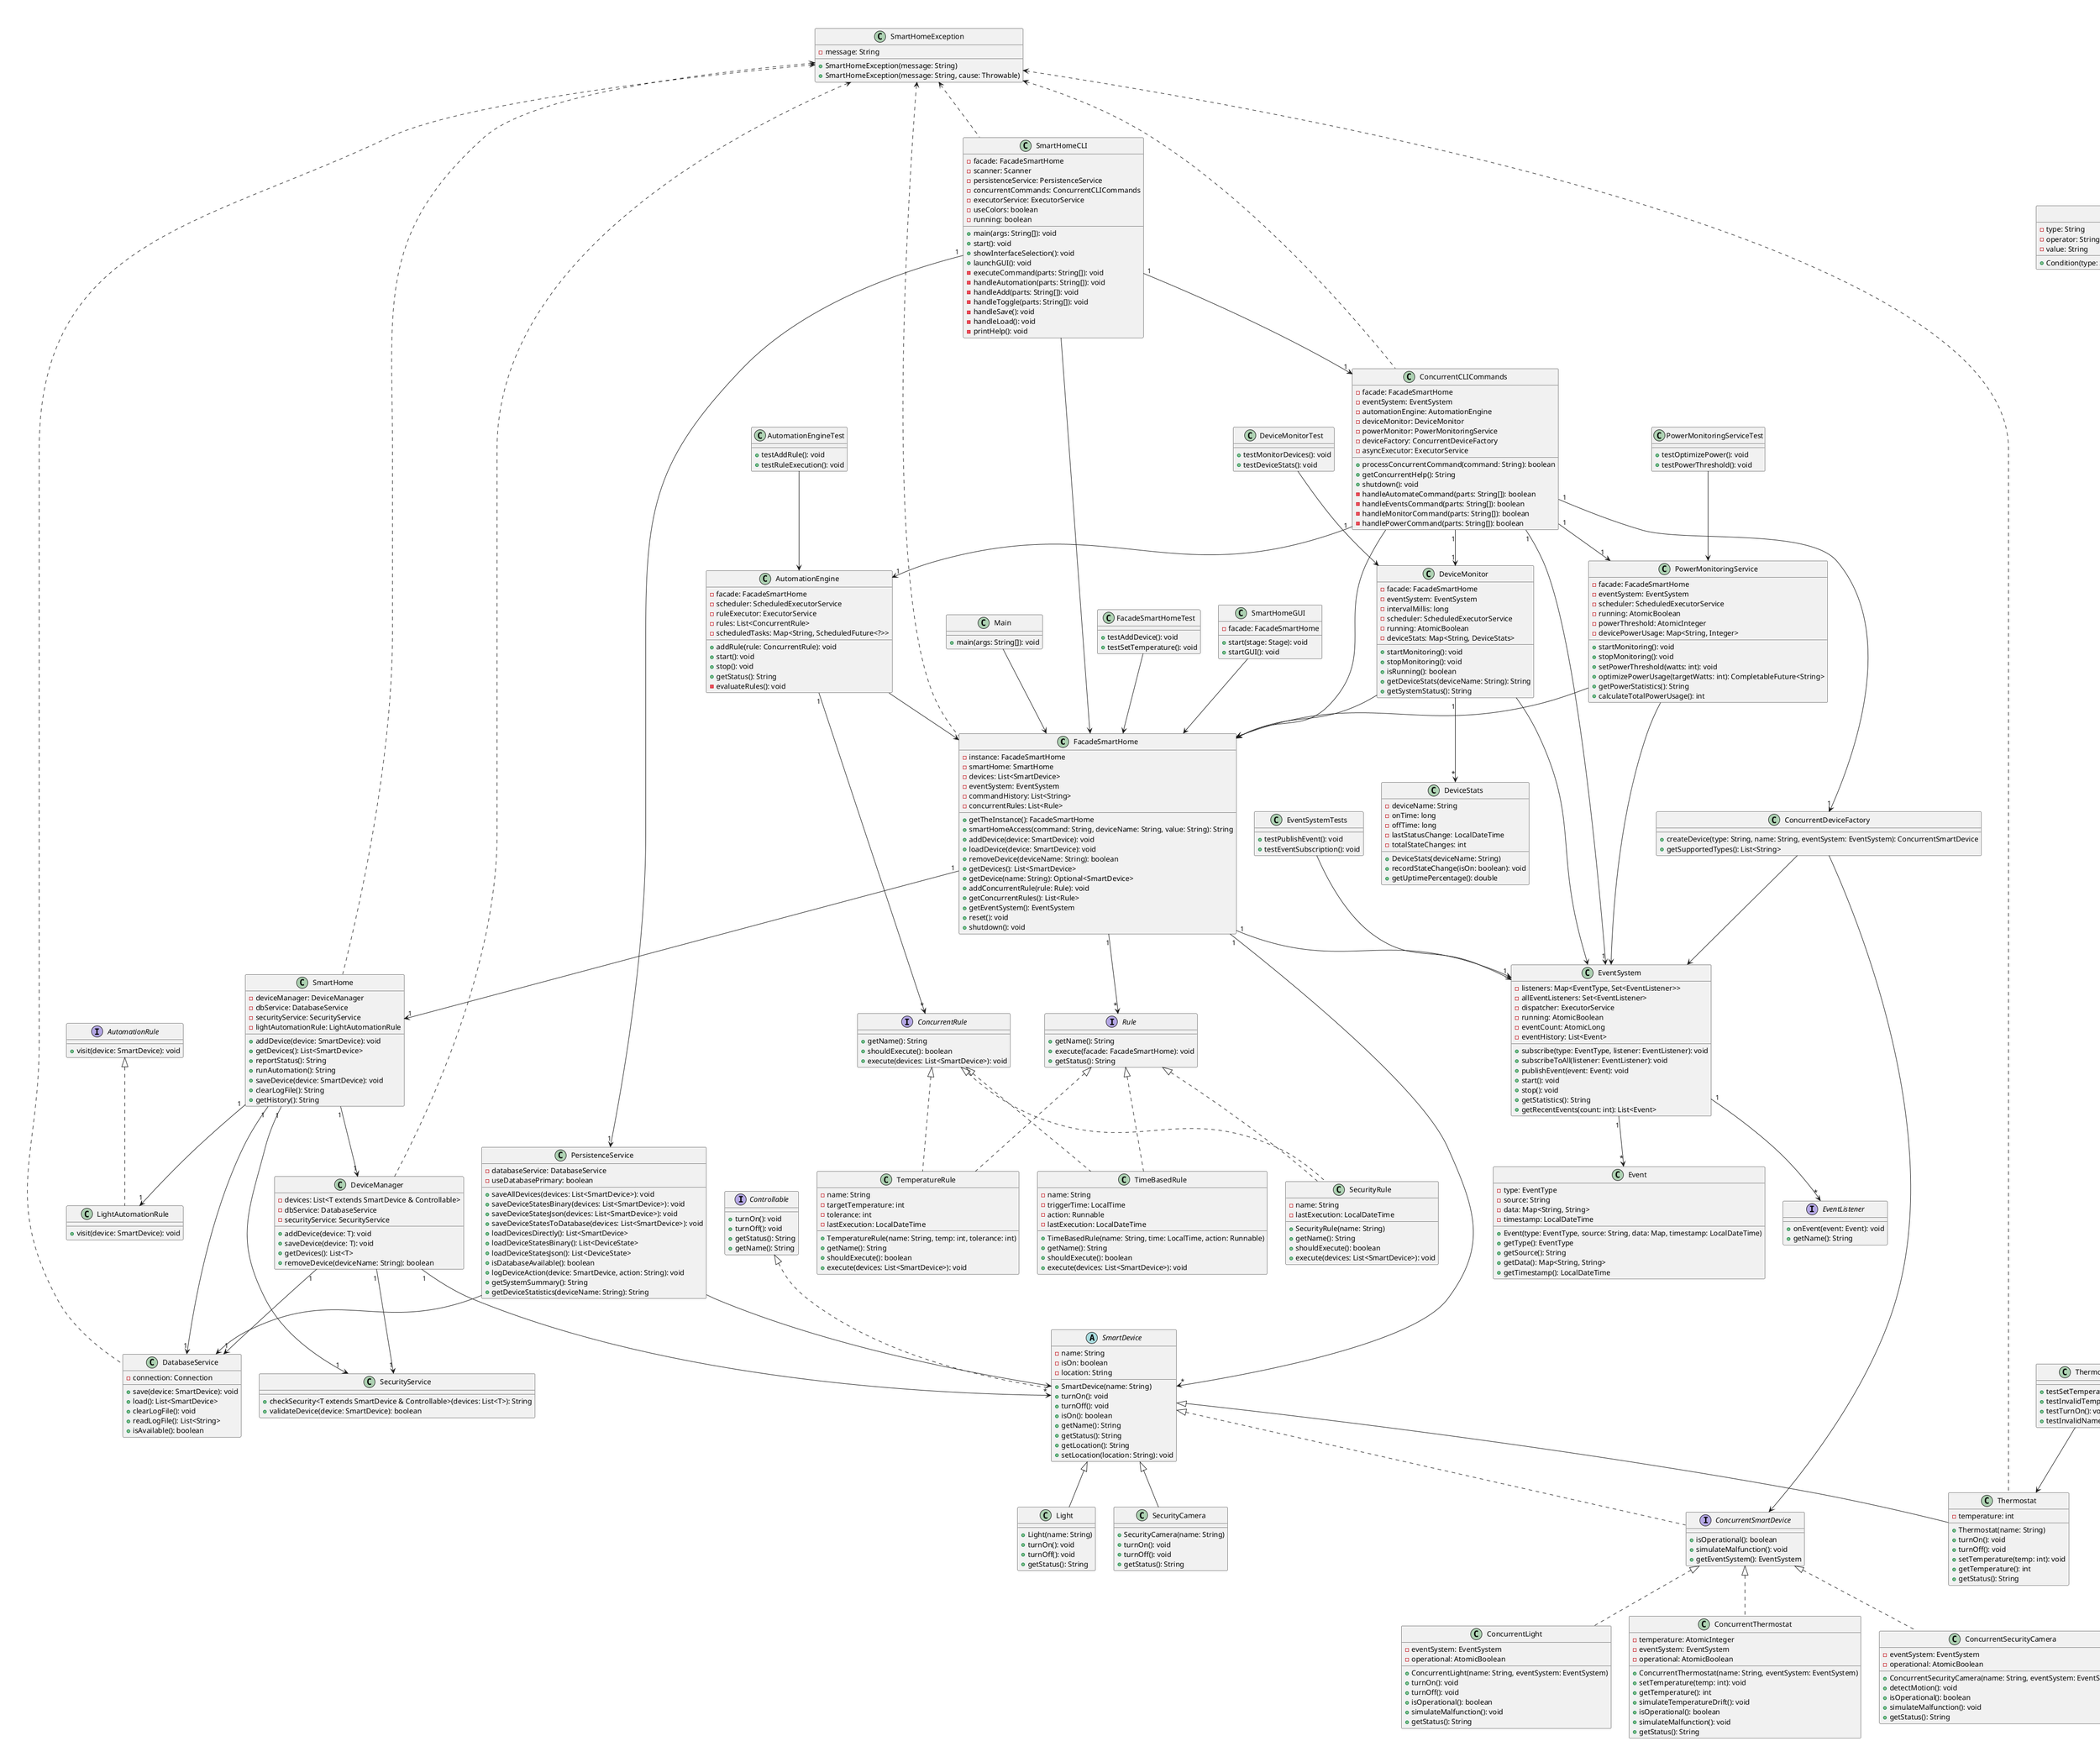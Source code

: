 @startuml
' Complete Class Diagram for Smart Home System (Final Implementation)

' === CORE FACADE LAYER ===
class FacadeSmartHome {
    - instance: FacadeSmartHome
    - smartHome: SmartHome
    - devices: List<SmartDevice>
    - eventSystem: EventSystem
    - commandHistory: List<String>
    - concurrentRules: List<Rule>
    + getTheInstance(): FacadeSmartHome
    + smartHomeAccess(command: String, deviceName: String, value: String): String
    + addDevice(device: SmartDevice): void
    + loadDevice(device: SmartDevice): void
    + removeDevice(deviceName: String): boolean
    + getDevices(): List<SmartDevice>
    + getDevice(name: String): Optional<SmartDevice>
    + addConcurrentRule(rule: Rule): void
    + getConcurrentRules(): List<Rule>
    + getEventSystem(): EventSystem
    + reset(): void
    + shutdown(): void
}

' === CORE SMART HOME ===
class SmartHome {
    - deviceManager: DeviceManager
    - dbService: DatabaseService
    - securityService: SecurityService
    - lightAutomationRule: LightAutomationRule
    + addDevice(device: SmartDevice): void
    + getDevices(): List<SmartDevice>
    + reportStatus(): String
    + runAutomation(): String
    + saveDevice(device: SmartDevice): void
    + clearLogFile(): String
    + getHistory(): String
}

class DeviceManager {
    - devices: List<T extends SmartDevice & Controllable>
    - dbService: DatabaseService
    - securityService: SecurityService
    + addDevice(device: T): void
    + saveDevice(device: T): void
    + getDevices(): List<T>
    + removeDevice(deviceName: String): boolean
}

' === CLI INTERFACES ===
class SmartHomeCLI {
    - facade: FacadeSmartHome
    - scanner: Scanner
    - persistenceService: PersistenceService
    - concurrentCommands: ConcurrentCLICommands
    - executorService: ExecutorService
    - useColors: boolean
    - running: boolean
    + main(args: String[]): void
    + start(): void
    + showInterfaceSelection(): void
    + launchGUI(): void
    - executeCommand(parts: String[]): void
    - handleAutomation(parts: String[]): void
    - handleAdd(parts: String[]): void
    - handleToggle(parts: String[]): void
    - handleSave(): void
    - handleLoad(): void
    - printHelp(): void
}

class ConcurrentCLICommands {
    - facade: FacadeSmartHome
    - eventSystem: EventSystem
    - automationEngine: AutomationEngine
    - deviceMonitor: DeviceMonitor
    - powerMonitor: PowerMonitoringService
    - deviceFactory: ConcurrentDeviceFactory
    - asyncExecutor: ExecutorService
    + processConcurrentCommand(command: String): boolean
    + getConcurrentHelp(): String
    + shutdown(): void
    - handleAutomateCommand(parts: String[]): boolean
    - handleEventsCommand(parts: String[]): boolean
    - handleMonitorCommand(parts: String[]): boolean
    - handlePowerCommand(parts: String[]): boolean
}

' === CONCURRENT SYSTEMS ===
class EventSystem {
    - listeners: Map<EventType, Set<EventListener>>
    - allEventListeners: Set<EventListener>
    - dispatcher: ExecutorService
    - running: AtomicBoolean
    - eventCount: AtomicLong
    - eventHistory: List<Event>
    + subscribe(type: EventType, listener: EventListener): void
    + subscribeToAll(listener: EventListener): void
    + publishEvent(event: Event): void
    + start(): void
    + stop(): void
    + getStatistics(): String
    + getRecentEvents(count: int): List<Event>
}

class AutomationEngine {
    - facade: FacadeSmartHome
    - scheduler: ScheduledExecutorService
    - ruleExecutor: ExecutorService
    - rules: List<ConcurrentRule>
    - scheduledTasks: Map<String, ScheduledFuture<?>>
    + addRule(rule: ConcurrentRule): void
    + start(): void
    + stop(): void
    + getStatus(): String
    - evaluateRules(): void
}

class DeviceMonitor {
    - facade: FacadeSmartHome
    - eventSystem: EventSystem
    - intervalMillis: long
    - scheduler: ScheduledExecutorService
    - running: AtomicBoolean
    - deviceStats: Map<String, DeviceStats>
    + startMonitoring(): void
    + stopMonitoring(): void
    + isRunning(): boolean
    + getDeviceStats(deviceName: String): String
    + getSystemStatus(): String
}

class PowerMonitoringService {
    - facade: FacadeSmartHome
    - eventSystem: EventSystem
    - scheduler: ScheduledExecutorService
    - running: AtomicBoolean
    - powerThreshold: AtomicInteger
    - devicePowerUsage: Map<String, Integer>
    + startMonitoring(): void
    + stopMonitoring(): void
    + setPowerThreshold(watts: int): void
    + optimizePowerUsage(targetWatts: int): CompletableFuture<String>
    + getPowerStatistics(): String
    + calculateTotalPowerUsage(): int
}

' === DEVICE HIERARCHY ===
abstract class SmartDevice {
    - name: String
    - isOn: boolean
    - location: String
    + SmartDevice(name: String)
    + turnOn(): void
    + turnOff(): void
    + isOn(): boolean
    + getName(): String
    + getStatus(): String
    + getLocation(): String
    + setLocation(location: String): void
}

interface Controllable {
    + turnOn(): void
    + turnOff(): void
    + getStatus(): String
    + getName(): String
}

' Standard Devices
class Light {
    + Light(name: String)
    + turnOn(): void
    + turnOff(): void
    + getStatus(): String
}

class Thermostat {
    - temperature: int
    + Thermostat(name: String)
    + turnOn(): void
    + turnOff(): void
    + setTemperature(temp: int): void
    + getTemperature(): int
    + getStatus(): String
}

class SecurityCamera {
    + SecurityCamera(name: String)
    + turnOn(): void
    + turnOff(): void
    + getStatus(): String
}

' Concurrent Devices
interface ConcurrentSmartDevice {
    + isOperational(): boolean
    + simulateMalfunction(): void
    + getEventSystem(): EventSystem
}

class ConcurrentLight {
    - eventSystem: EventSystem
    - operational: AtomicBoolean
    + ConcurrentLight(name: String, eventSystem: EventSystem)
    + turnOn(): void
    + turnOff(): void
    + isOperational(): boolean
    + simulateMalfunction(): void
    + getStatus(): String
}

class ConcurrentThermostat {
    - temperature: AtomicInteger
    - eventSystem: EventSystem
    - operational: AtomicBoolean
    + ConcurrentThermostat(name: String, eventSystem: EventSystem)
    + setTemperature(temp: int): void
    + getTemperature(): int
    + simulateTemperatureDrift(): void
    + isOperational(): boolean
    + simulateMalfunction(): void
    + getStatus(): String
}

class ConcurrentSecurityCamera {
    - eventSystem: EventSystem
    - operational: AtomicBoolean
    + ConcurrentSecurityCamera(name: String, eventSystem: EventSystem)
    + detectMotion(): void
    + isOperational(): boolean
    + simulateMalfunction(): void
    + getStatus(): String
}

' === AUTOMATION SYSTEMS ===
' Visitor Pattern (Original)
interface AutomationRule {
    + visit(device: SmartDevice): void
}

class LightAutomationRule {
    + visit(device: SmartDevice): void
}

' Concurrent Rules
interface ConcurrentRule {
    + getName(): String
    + shouldExecute(): boolean
    + execute(devices: List<SmartDevice>): void
}

interface Rule {
    + getName(): String
    + execute(facade: FacadeSmartHome): void
    + getStatus(): String
}

class SecurityRule {
    - name: String
    - lastExecution: LocalDateTime
    + SecurityRule(name: String)
    + getName(): String
    + shouldExecute(): boolean
    + execute(devices: List<SmartDevice>): void
}

class TemperatureRule {
    - name: String
    - targetTemperature: int
    - tolerance: int
    - lastExecution: LocalDateTime
    + TemperatureRule(name: String, temp: int, tolerance: int)
    + getName(): String
    + shouldExecute(): boolean
    + execute(devices: List<SmartDevice>): void
}

class TimeBasedRule {
    - name: String
    - triggerTime: LocalTime
    - action: Runnable
    - lastExecution: LocalDateTime
    + TimeBasedRule(name: String, time: LocalTime, action: Runnable)
    + getName(): String
    + shouldExecute(): boolean
    + execute(devices: List<SmartDevice>): void
}

' === CONFIGURATION ===
class AutomationRuleConfig {
    - ruleName: String
    - ruleType: String
    - isActive: boolean
    - targetDevices: List<String>
    - conditions: List<Condition>
    - actions: List<Action>
    + AutomationRuleConfig(ruleName: String, ruleType: String)
}

class Condition {
    - type: String
    - operator: String
    - value: String
    + Condition(type: String, operator: String, value: String)
}

class Action {
    - deviceName: String
    - command: String
    - parameter: String
    + Action(deviceName: String, command: String, parameter: String)
}

' === EVENTS ===
class Event {
    - type: EventType
    - source: String
    - data: Map<String, String>
    - timestamp: LocalDateTime
    + Event(type: EventType, source: String, data: Map, timestamp: LocalDateTime)
    + getType(): EventType
    + getSource(): String
    + getData(): Map<String, String>
    + getTimestamp(): LocalDateTime
}

enum EventType {
    DEVICE_STATE_CHANGED
    MOTION_DETECTED
    TEMPERATURE_CHANGED
    POWER_THRESHOLD_EXCEEDED
    DEVICE_MALFUNCTION
    AUTOMATION_EXECUTED
    SYSTEM_STARTED
    SYSTEM_STOPPED
}

interface EventListener {
    + onEvent(event: Event): void
    + getName(): String
}

' === PERSISTENCE & SERVICES ===
class PersistenceService {
    - databaseService: DatabaseService
    - useDatabasePrimary: boolean
    + saveAllDevices(devices: List<SmartDevice>): void
    + saveDeviceStatesBinary(devices: List<SmartDevice>): void
    + saveDeviceStatesJson(devices: List<SmartDevice>): void
    + saveDeviceStatesToDatabase(devices: List<SmartDevice>): void
    + loadDevicesDirectly(): List<SmartDevice>
    + loadDeviceStatesBinary(): List<DeviceState>
    + loadDeviceStatesJson(): List<DeviceState>
    + isDatabaseAvailable(): boolean
    + logDeviceAction(device: SmartDevice, action: String): void
    + getSystemSummary(): String
    + getDeviceStatistics(deviceName: String): String
}

class DatabaseService {
    - connection: Connection
    + save(device: SmartDevice): void
    + load(): List<SmartDevice>
    + clearLogFile(): void
    + readLogFile(): List<String>
    + isAvailable(): boolean
}

class SecurityService {
    + checkSecurity<T extends SmartDevice & Controllable>(devices: List<T>): String
    + validateDevice(device: SmartDevice): boolean
}

class ConcurrentDeviceFactory {
    + createDevice(type: String, name: String, eventSystem: EventSystem): ConcurrentSmartDevice
    + getSupportedTypes(): List<String>
}

' === MONITORING ===
class DeviceStats {
    - deviceName: String
    - onTime: long
    - offTime: long
    - lastStatusChange: LocalDateTime
    - totalStateChanges: int
    + DeviceStats(deviceName: String)
    + recordStateChange(isOn: boolean): void
    + getUptimePercentage(): double
}

' === GUI ===
class SmartHomeGUI {
    - facade: FacadeSmartHome
    + start(stage: Stage): void
    + startGUI(): void
}

' === MAIN & TESTING ===
class Main {
    + main(args: String[]): void
}

class SmartHomeException {
    - message: String
    + SmartHomeException(message: String)
    + SmartHomeException(message: String, cause: Throwable)
}

' === TEST CLASSES ===
class ThermostatTest {
    + testSetTemperature(): void
    + testInvalidTemperature(): void
    + testTurnOn(): void
    + testInvalidName(): void
}

class FacadeSmartHomeTest {
    + testAddDevice(): void
    + testSetTemperature(): void
}

class EventSystemTests {
    + testPublishEvent(): void
    + testEventSubscription(): void
}

class AutomationEngineTest {
    + testAddRule(): void
    + testRuleExecution(): void
}

class DeviceMonitorTest {
    + testMonitorDevices(): void
    + testDeviceStats(): void
}

class PowerMonitoringServiceTest {
    + testOptimizePower(): void
    + testPowerThreshold(): void
}

' === RELATIONSHIPS ===
' Core relationships
FacadeSmartHome "1" --> "1" SmartHome
FacadeSmartHome "1" --> "*" SmartDevice
FacadeSmartHome "1" --> "1" EventSystem
FacadeSmartHome "1" --> "*" Rule

SmartHome "1" --> "1" DeviceManager
SmartHome "1" --> "1" DatabaseService
SmartHome "1" --> "1" SecurityService
SmartHome "1" --> "1" LightAutomationRule

DeviceManager "1" --> "*" SmartDevice
DeviceManager "1" --> "1" DatabaseService
DeviceManager "1" --> "1" SecurityService

' CLI relationships
SmartHomeCLI --> FacadeSmartHome
SmartHomeCLI "1" --> "1" ConcurrentCLICommands
SmartHomeCLI "1" --> "1" PersistenceService

ConcurrentCLICommands --> FacadeSmartHome
ConcurrentCLICommands "1" --> "1" EventSystem
ConcurrentCLICommands "1" --> "1" AutomationEngine
ConcurrentCLICommands "1" --> "1" DeviceMonitor
ConcurrentCLICommands "1" --> "1" PowerMonitoringService
ConcurrentCLICommands "1" --> "1" ConcurrentDeviceFactory

' Concurrent system relationships
EventSystem "1" --> "*" EventListener
EventSystem "1" --> "*" Event

AutomationEngine --> FacadeSmartHome
AutomationEngine "1" --> "*" ConcurrentRule

DeviceMonitor --> FacadeSmartHome
DeviceMonitor --> EventSystem
DeviceMonitor "1" --> "*" DeviceStats

PowerMonitoringService --> FacadeSmartHome
PowerMonitoringService --> EventSystem

' Device inheritance
SmartDevice <|-- Light
SmartDevice <|-- Thermostat
SmartDevice <|-- SecurityCamera
SmartDevice <|.. ConcurrentSmartDevice
ConcurrentSmartDevice <|.. ConcurrentLight
ConcurrentSmartDevice <|.. ConcurrentThermostat
ConcurrentSmartDevice <|.. ConcurrentSecurityCamera
Controllable <|.. SmartDevice

' Automation relationships
AutomationRule <|.. LightAutomationRule
ConcurrentRule <|.. SecurityRule
ConcurrentRule <|.. TemperatureRule
ConcurrentRule <|.. TimeBasedRule
Rule <|.. SecurityRule
Rule <|.. TemperatureRule
Rule <|.. TimeBasedRule

' Configuration relationships
AutomationRuleConfig "1" *-- "*" Condition
AutomationRuleConfig "1" *-- "*" Action

' Service relationships
PersistenceService --> DatabaseService
PersistenceService --> SmartDevice
ConcurrentDeviceFactory --> ConcurrentSmartDevice
ConcurrentDeviceFactory --> EventSystem

' GUI relationship
SmartHomeGUI --> FacadeSmartHome

' Exception relationships
SmartHomeException <.. FacadeSmartHome
SmartHomeException <.. SmartHome
SmartHomeException <.. DeviceManager
SmartHomeException <.. DatabaseService
SmartHomeException <.. Thermostat
SmartHomeException <.. SmartHomeCLI
SmartHomeException <.. ConcurrentCLICommands

' Test relationships
ThermostatTest --> Thermostat
FacadeSmartHomeTest --> FacadeSmartHome
EventSystemTests --> EventSystem
AutomationEngineTest --> AutomationEngine
DeviceMonitorTest --> DeviceMonitor
PowerMonitoringServiceTest --> PowerMonitoringService

' Entry point
Main --> FacadeSmartHome

@enduml